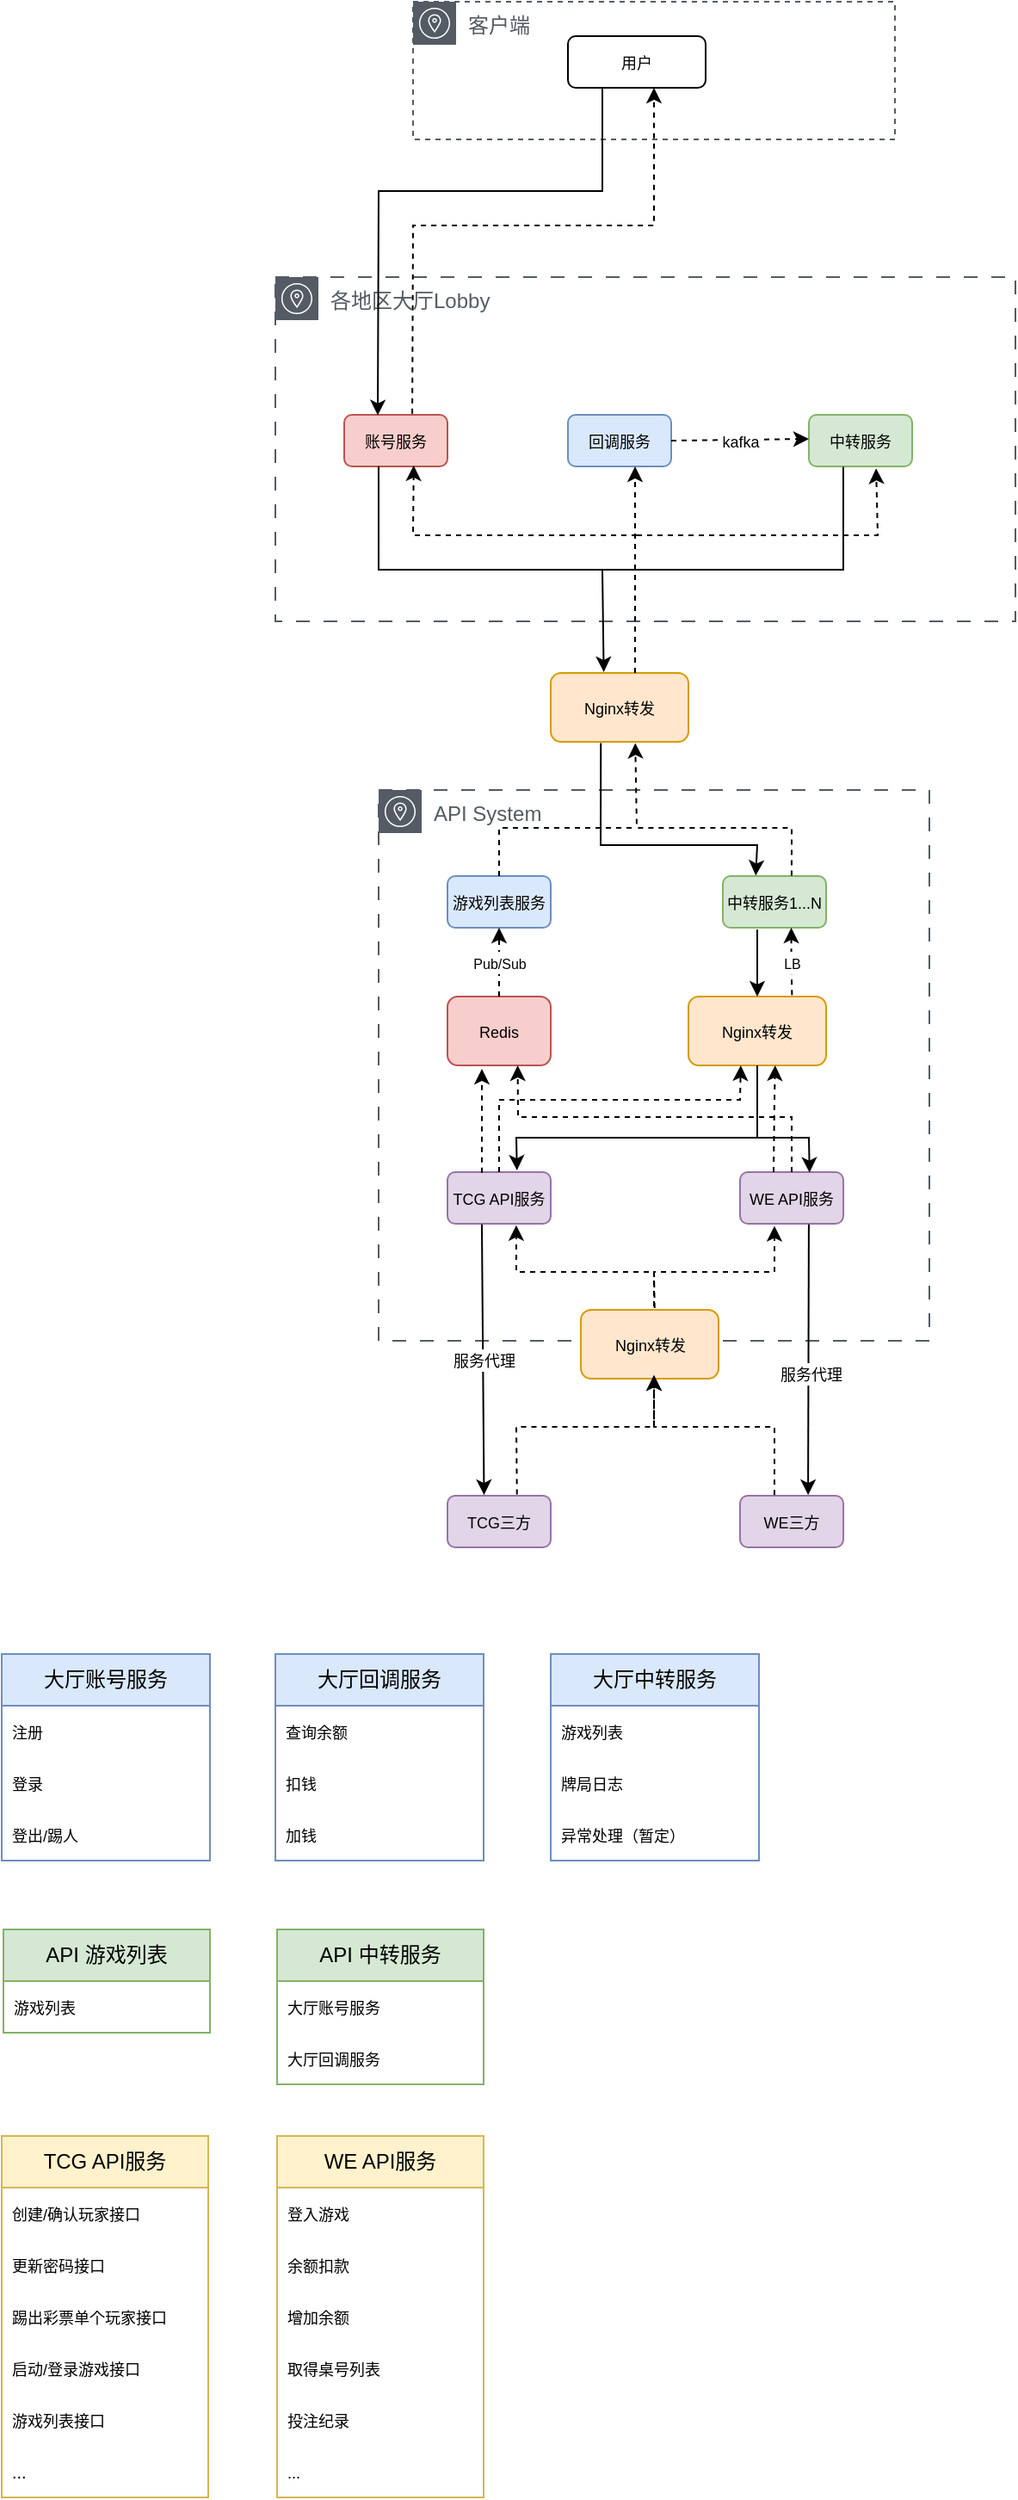 <mxfile version="26.2.14">
  <diagram name="第 1 页" id="ZMwy50mZ1iB9Qospq7xE">
    <mxGraphModel dx="907" dy="-646" grid="1" gridSize="10" guides="1" tooltips="1" connect="1" arrows="1" fold="1" page="1" pageScale="1" pageWidth="827" pageHeight="1169" math="0" shadow="0">
      <root>
        <mxCell id="0" />
        <mxCell id="1" parent="0" />
        <mxCell id="oZGS_SfJE_ZFE-Jzg_C2-56" value="各地区大厅Lobby" style="sketch=0;outlineConnect=0;gradientColor=none;html=1;whiteSpace=wrap;fontSize=12;fontStyle=0;shape=mxgraph.aws4.group;grIcon=mxgraph.aws4.group_availability_zone;strokeColor=#545B64;fillColor=none;verticalAlign=top;align=left;spacingLeft=30;fontColor=#545B64;dashed=1;dashPattern=8 8;" vertex="1" parent="1">
          <mxGeometry x="199" y="1400" width="430" height="200" as="geometry" />
        </mxCell>
        <mxCell id="oZGS_SfJE_ZFE-Jzg_C2-11" value="API System" style="sketch=0;outlineConnect=0;gradientColor=none;html=1;whiteSpace=wrap;fontSize=12;fontStyle=0;shape=mxgraph.aws4.group;grIcon=mxgraph.aws4.group_availability_zone;strokeColor=#545B64;fillColor=none;verticalAlign=top;align=left;spacingLeft=30;fontColor=#545B64;dashed=1;dashPattern=8 8;" vertex="1" parent="1">
          <mxGeometry x="259" y="1698" width="320" height="320" as="geometry" />
        </mxCell>
        <mxCell id="oZGS_SfJE_ZFE-Jzg_C2-13" value="&lt;font style=&quot;font-size: 9px;&quot;&gt;游戏列表服务&lt;/font&gt;" style="rounded=1;whiteSpace=wrap;html=1;fillColor=#dae8fc;strokeColor=#6c8ebf;" vertex="1" parent="1">
          <mxGeometry x="299" y="1748" width="60" height="30" as="geometry" />
        </mxCell>
        <mxCell id="oZGS_SfJE_ZFE-Jzg_C2-14" value="&lt;font style=&quot;font-size: 9px;&quot;&gt;中转服务1...N&lt;/font&gt;" style="rounded=1;whiteSpace=wrap;html=1;fillColor=#d5e8d4;strokeColor=#82b366;" vertex="1" parent="1">
          <mxGeometry x="459" y="1748" width="60" height="30" as="geometry" />
        </mxCell>
        <mxCell id="oZGS_SfJE_ZFE-Jzg_C2-15" value="&lt;font style=&quot;font-size: 9px;&quot;&gt;Nginx转发&lt;/font&gt;" style="rounded=1;whiteSpace=wrap;html=1;fillColor=#ffe6cc;strokeColor=#d79b00;" vertex="1" parent="1">
          <mxGeometry x="439" y="1818" width="80" height="40" as="geometry" />
        </mxCell>
        <mxCell id="oZGS_SfJE_ZFE-Jzg_C2-16" value="&lt;font style=&quot;font-size: 9px;&quot;&gt;TCG API服务&lt;/font&gt;" style="rounded=1;whiteSpace=wrap;html=1;fillColor=#e1d5e7;strokeColor=#9673a6;" vertex="1" parent="1">
          <mxGeometry x="299" y="1920" width="60" height="30" as="geometry" />
        </mxCell>
        <mxCell id="oZGS_SfJE_ZFE-Jzg_C2-17" value="&lt;font style=&quot;font-size: 9px;&quot;&gt;WE API服务&lt;/font&gt;" style="rounded=1;whiteSpace=wrap;html=1;fillColor=#e1d5e7;strokeColor=#9673a6;" vertex="1" parent="1">
          <mxGeometry x="469" y="1920" width="60" height="30" as="geometry" />
        </mxCell>
        <mxCell id="oZGS_SfJE_ZFE-Jzg_C2-18" value="&lt;font style=&quot;font-size: 9px;&quot;&gt;Nginx转发&lt;/font&gt;" style="rounded=1;whiteSpace=wrap;html=1;fillColor=#ffe6cc;strokeColor=#d79b00;" vertex="1" parent="1">
          <mxGeometry x="376.5" y="2000" width="80" height="40" as="geometry" />
        </mxCell>
        <mxCell id="oZGS_SfJE_ZFE-Jzg_C2-19" value="&lt;font style=&quot;font-size: 9px;&quot;&gt;TCG三方&lt;/font&gt;" style="rounded=1;whiteSpace=wrap;html=1;fillColor=#e1d5e7;strokeColor=#9673a6;" vertex="1" parent="1">
          <mxGeometry x="299" y="2108" width="60" height="30" as="geometry" />
        </mxCell>
        <mxCell id="oZGS_SfJE_ZFE-Jzg_C2-20" value="&lt;font style=&quot;font-size: 9px;&quot;&gt;WE三方&lt;/font&gt;" style="rounded=1;whiteSpace=wrap;html=1;fillColor=#e1d5e7;strokeColor=#9673a6;" vertex="1" parent="1">
          <mxGeometry x="469" y="2108" width="60" height="30" as="geometry" />
        </mxCell>
        <mxCell id="oZGS_SfJE_ZFE-Jzg_C2-31" value="" style="endArrow=classic;html=1;rounded=0;entryX=0.333;entryY=1.043;entryDx=0;entryDy=0;entryPerimeter=0;dashed=1;" edge="1" parent="1" target="oZGS_SfJE_ZFE-Jzg_C2-17">
          <mxGeometry width="50" height="50" relative="1" as="geometry">
            <mxPoint x="419" y="1998" as="sourcePoint" />
            <mxPoint x="499" y="1918" as="targetPoint" />
            <Array as="points">
              <mxPoint x="419" y="1978" />
              <mxPoint x="489" y="1978" />
            </Array>
          </mxGeometry>
        </mxCell>
        <mxCell id="oZGS_SfJE_ZFE-Jzg_C2-32" value="" style="endArrow=classic;html=1;rounded=0;exitX=0.536;exitY=-0.025;exitDx=0;exitDy=0;entryX=0.666;entryY=1.029;entryDx=0;entryDy=0;entryPerimeter=0;dashed=1;exitPerimeter=0;" edge="1" parent="1" source="oZGS_SfJE_ZFE-Jzg_C2-18" target="oZGS_SfJE_ZFE-Jzg_C2-16">
          <mxGeometry width="50" height="50" relative="1" as="geometry">
            <mxPoint x="459" y="1948" as="sourcePoint" />
            <mxPoint x="329" y="1918" as="targetPoint" />
            <Array as="points">
              <mxPoint x="419" y="1978" />
              <mxPoint x="339" y="1978" />
            </Array>
          </mxGeometry>
        </mxCell>
        <mxCell id="oZGS_SfJE_ZFE-Jzg_C2-33" value="" style="endArrow=classic;html=1;rounded=0;exitX=0.333;exitY=1.014;exitDx=0;exitDy=0;exitPerimeter=0;entryX=0.354;entryY=-0.014;entryDx=0;entryDy=0;entryPerimeter=0;" edge="1" parent="1" source="oZGS_SfJE_ZFE-Jzg_C2-16" target="oZGS_SfJE_ZFE-Jzg_C2-19">
          <mxGeometry width="50" height="50" relative="1" as="geometry">
            <mxPoint x="459" y="1908" as="sourcePoint" />
            <mxPoint x="329" y="2108" as="targetPoint" />
          </mxGeometry>
        </mxCell>
        <mxCell id="oZGS_SfJE_ZFE-Jzg_C2-70" value="&lt;font style=&quot;font-size: 9px;&quot;&gt;服务代理&lt;/font&gt;" style="edgeLabel;html=1;align=center;verticalAlign=middle;resizable=0;points=[];" vertex="1" connectable="0" parent="oZGS_SfJE_ZFE-Jzg_C2-33">
          <mxGeometry x="-0.006" relative="1" as="geometry">
            <mxPoint as="offset" />
          </mxGeometry>
        </mxCell>
        <mxCell id="oZGS_SfJE_ZFE-Jzg_C2-34" value="" style="endArrow=classic;html=1;rounded=0;exitX=0.666;exitY=1.014;exitDx=0;exitDy=0;exitPerimeter=0;entryX=0.659;entryY=-0.014;entryDx=0;entryDy=0;entryPerimeter=0;" edge="1" parent="1" source="oZGS_SfJE_ZFE-Jzg_C2-17" target="oZGS_SfJE_ZFE-Jzg_C2-20">
          <mxGeometry width="50" height="50" relative="1" as="geometry">
            <mxPoint x="459" y="1908" as="sourcePoint" />
            <mxPoint x="499" y="2108" as="targetPoint" />
          </mxGeometry>
        </mxCell>
        <mxCell id="oZGS_SfJE_ZFE-Jzg_C2-71" value="&lt;font style=&quot;font-size: 9px;&quot;&gt;服务代理&lt;/font&gt;" style="edgeLabel;html=1;align=center;verticalAlign=middle;resizable=0;points=[];" vertex="1" connectable="0" parent="oZGS_SfJE_ZFE-Jzg_C2-34">
          <mxGeometry x="0.1" y="1" relative="1" as="geometry">
            <mxPoint as="offset" />
          </mxGeometry>
        </mxCell>
        <mxCell id="oZGS_SfJE_ZFE-Jzg_C2-35" value="" style="endArrow=classic;html=1;rounded=0;dashed=1;exitX=0.333;exitY=0.014;exitDx=0;exitDy=0;exitPerimeter=0;" edge="1" parent="1" source="oZGS_SfJE_ZFE-Jzg_C2-16">
          <mxGeometry width="50" height="50" relative="1" as="geometry">
            <mxPoint x="339" y="1898" as="sourcePoint" />
            <mxPoint x="319" y="1860" as="targetPoint" />
            <Array as="points" />
          </mxGeometry>
        </mxCell>
        <mxCell id="oZGS_SfJE_ZFE-Jzg_C2-36" value="" style="endArrow=classic;html=1;rounded=0;exitX=0.325;exitY=0;exitDx=0;exitDy=0;exitPerimeter=0;dashed=1;entryX=0.63;entryY=1;entryDx=0;entryDy=0;entryPerimeter=0;" edge="1" parent="1" source="oZGS_SfJE_ZFE-Jzg_C2-17" target="oZGS_SfJE_ZFE-Jzg_C2-15">
          <mxGeometry width="50" height="50" relative="1" as="geometry">
            <mxPoint x="459" y="1878" as="sourcePoint" />
            <mxPoint x="429" y="1858" as="targetPoint" />
            <Array as="points">
              <mxPoint x="489" y="1878" />
            </Array>
          </mxGeometry>
        </mxCell>
        <mxCell id="oZGS_SfJE_ZFE-Jzg_C2-39" value="" style="endArrow=classic;html=1;rounded=0;entryX=0.5;entryY=1;entryDx=0;entryDy=0;exitX=0.63;exitY=-0.022;exitDx=0;exitDy=0;exitPerimeter=0;dashed=1;" edge="1" parent="1">
          <mxGeometry relative="1" as="geometry">
            <mxPoint x="499.18" y="1817.12" as="sourcePoint" />
            <mxPoint x="498.78" y="1778" as="targetPoint" />
            <Array as="points">
              <mxPoint x="498.78" y="1798" />
              <mxPoint x="498.78" y="1788" />
            </Array>
          </mxGeometry>
        </mxCell>
        <mxCell id="oZGS_SfJE_ZFE-Jzg_C2-40" value="&lt;font style=&quot;font-size: 8px;&quot;&gt;LB&lt;/font&gt;" style="edgeLabel;resizable=0;html=1;;align=center;verticalAlign=middle;" connectable="0" vertex="1" parent="oZGS_SfJE_ZFE-Jzg_C2-39">
          <mxGeometry relative="1" as="geometry" />
        </mxCell>
        <mxCell id="oZGS_SfJE_ZFE-Jzg_C2-41" value="" style="endArrow=classic;html=1;rounded=0;dashed=1;exitX=0.673;exitY=-0.025;exitDx=0;exitDy=0;exitPerimeter=0;" edge="1" parent="1" source="oZGS_SfJE_ZFE-Jzg_C2-19">
          <mxGeometry relative="1" as="geometry">
            <mxPoint x="339" y="2105" as="sourcePoint" />
            <mxPoint x="419" y="2038" as="targetPoint" />
            <Array as="points">
              <mxPoint x="339" y="2068" />
              <mxPoint x="419" y="2068" />
            </Array>
          </mxGeometry>
        </mxCell>
        <mxCell id="oZGS_SfJE_ZFE-Jzg_C2-43" value="" style="endArrow=classic;html=1;rounded=0;exitX=0.333;exitY=-0.014;exitDx=0;exitDy=0;exitPerimeter=0;dashed=1;" edge="1" parent="1" source="oZGS_SfJE_ZFE-Jzg_C2-20">
          <mxGeometry relative="1" as="geometry">
            <mxPoint x="429" y="1918" as="sourcePoint" />
            <mxPoint x="419" y="2038" as="targetPoint" />
            <Array as="points">
              <mxPoint x="489" y="2068" />
              <mxPoint x="419" y="2068" />
            </Array>
          </mxGeometry>
        </mxCell>
        <mxCell id="oZGS_SfJE_ZFE-Jzg_C2-45" value="" style="endArrow=classic;html=1;rounded=0;entryX=0.5;entryY=0;entryDx=0;entryDy=0;" edge="1" parent="1" target="oZGS_SfJE_ZFE-Jzg_C2-15">
          <mxGeometry width="50" height="50" relative="1" as="geometry">
            <mxPoint x="479" y="1779" as="sourcePoint" />
            <mxPoint x="499" y="1798" as="targetPoint" />
            <Array as="points">
              <mxPoint x="479" y="1788" />
              <mxPoint x="479" y="1798" />
            </Array>
          </mxGeometry>
        </mxCell>
        <mxCell id="oZGS_SfJE_ZFE-Jzg_C2-46" value="&lt;font style=&quot;font-size: 9px;&quot;&gt;Redis&lt;/font&gt;" style="rounded=1;whiteSpace=wrap;html=1;fillColor=#f8cecc;strokeColor=#b85450;" vertex="1" parent="1">
          <mxGeometry x="299" y="1818" width="60" height="40" as="geometry" />
        </mxCell>
        <mxCell id="oZGS_SfJE_ZFE-Jzg_C2-47" value="" style="endArrow=classic;html=1;rounded=0;entryX=0.38;entryY=1;entryDx=0;entryDy=0;dashed=1;exitX=0.5;exitY=0;exitDx=0;exitDy=0;entryPerimeter=0;" edge="1" parent="1" source="oZGS_SfJE_ZFE-Jzg_C2-16" target="oZGS_SfJE_ZFE-Jzg_C2-15">
          <mxGeometry width="50" height="50" relative="1" as="geometry">
            <mxPoint x="339" y="1908" as="sourcePoint" />
            <mxPoint x="339" y="1868" as="targetPoint" />
            <Array as="points">
              <mxPoint x="329" y="1878" />
              <mxPoint x="409" y="1878" />
              <mxPoint x="469" y="1878" />
            </Array>
          </mxGeometry>
        </mxCell>
        <mxCell id="oZGS_SfJE_ZFE-Jzg_C2-48" value="" style="endArrow=classic;html=1;rounded=0;exitX=0.5;exitY=0;exitDx=0;exitDy=0;dashed=1;entryX=0.68;entryY=1;entryDx=0;entryDy=0;entryPerimeter=0;" edge="1" parent="1" source="oZGS_SfJE_ZFE-Jzg_C2-17" target="oZGS_SfJE_ZFE-Jzg_C2-46">
          <mxGeometry width="50" height="50" relative="1" as="geometry">
            <mxPoint x="396.5" y="1898" as="sourcePoint" />
            <mxPoint x="336.5" y="1858" as="targetPoint" />
            <Array as="points">
              <mxPoint x="499" y="1888" />
              <mxPoint x="340" y="1888" />
            </Array>
          </mxGeometry>
        </mxCell>
        <mxCell id="oZGS_SfJE_ZFE-Jzg_C2-49" value="" style="endArrow=classic;html=1;rounded=0;exitX=0.5;exitY=0;exitDx=0;exitDy=0;entryX=0.5;entryY=1;entryDx=0;entryDy=0;dashed=1;" edge="1" parent="1" source="oZGS_SfJE_ZFE-Jzg_C2-46" target="oZGS_SfJE_ZFE-Jzg_C2-13">
          <mxGeometry relative="1" as="geometry">
            <mxPoint x="429" y="1918" as="sourcePoint" />
            <mxPoint x="529" y="1918" as="targetPoint" />
          </mxGeometry>
        </mxCell>
        <mxCell id="oZGS_SfJE_ZFE-Jzg_C2-50" value="&lt;font style=&quot;font-size: 8px;&quot;&gt;Pub/Sub&lt;/font&gt;" style="edgeLabel;resizable=0;html=1;;align=center;verticalAlign=middle;" connectable="0" vertex="1" parent="oZGS_SfJE_ZFE-Jzg_C2-49">
          <mxGeometry relative="1" as="geometry" />
        </mxCell>
        <mxCell id="oZGS_SfJE_ZFE-Jzg_C2-53" value="&lt;font style=&quot;font-size: 9px;&quot;&gt;账号服务&lt;/font&gt;" style="rounded=1;whiteSpace=wrap;html=1;fillColor=#f8cecc;strokeColor=#b85450;" vertex="1" parent="1">
          <mxGeometry x="239" y="1480" width="60" height="30" as="geometry" />
        </mxCell>
        <mxCell id="oZGS_SfJE_ZFE-Jzg_C2-54" value="&lt;font style=&quot;font-size: 9px;&quot;&gt;回调服务&lt;/font&gt;" style="rounded=1;whiteSpace=wrap;html=1;fillColor=#dae8fc;strokeColor=#6c8ebf;" vertex="1" parent="1">
          <mxGeometry x="369" y="1480" width="60" height="30" as="geometry" />
        </mxCell>
        <mxCell id="oZGS_SfJE_ZFE-Jzg_C2-55" value="&lt;font style=&quot;font-size: 9px;&quot;&gt;中转服务&lt;/font&gt;" style="rounded=1;whiteSpace=wrap;html=1;fillColor=#d5e8d4;strokeColor=#82b366;" vertex="1" parent="1">
          <mxGeometry x="509" y="1480" width="60" height="30" as="geometry" />
        </mxCell>
        <mxCell id="oZGS_SfJE_ZFE-Jzg_C2-57" value="&lt;font style=&quot;font-size: 9px;&quot;&gt;Nginx转发&lt;/font&gt;" style="rounded=1;whiteSpace=wrap;html=1;fillColor=#ffe6cc;strokeColor=#d79b00;" vertex="1" parent="1">
          <mxGeometry x="359" y="1630" width="80" height="40" as="geometry" />
        </mxCell>
        <mxCell id="oZGS_SfJE_ZFE-Jzg_C2-60" value="" style="endArrow=classic;html=1;rounded=0;exitX=0.333;exitY=0.996;exitDx=0;exitDy=0;exitPerimeter=0;entryX=0.385;entryY=-0.014;entryDx=0;entryDy=0;entryPerimeter=0;" edge="1" parent="1" source="oZGS_SfJE_ZFE-Jzg_C2-53" target="oZGS_SfJE_ZFE-Jzg_C2-57">
          <mxGeometry width="50" height="50" relative="1" as="geometry">
            <mxPoint x="489" y="1660" as="sourcePoint" />
            <mxPoint x="387" y="1630" as="targetPoint" />
            <Array as="points">
              <mxPoint x="259" y="1570" />
              <mxPoint x="389" y="1570" />
            </Array>
          </mxGeometry>
        </mxCell>
        <mxCell id="oZGS_SfJE_ZFE-Jzg_C2-61" value="" style="endArrow=classic;html=1;rounded=0;dashed=1;" edge="1" parent="1">
          <mxGeometry width="50" height="50" relative="1" as="geometry">
            <mxPoint x="408" y="1630" as="sourcePoint" />
            <mxPoint x="408" y="1510" as="targetPoint" />
          </mxGeometry>
        </mxCell>
        <mxCell id="oZGS_SfJE_ZFE-Jzg_C2-62" value="" style="endArrow=classic;html=1;rounded=0;entryX=0.673;entryY=-0.033;entryDx=0;entryDy=0;entryPerimeter=0;exitX=0.5;exitY=1;exitDx=0;exitDy=0;" edge="1" parent="1" source="oZGS_SfJE_ZFE-Jzg_C2-15" target="oZGS_SfJE_ZFE-Jzg_C2-16">
          <mxGeometry width="50" height="50" relative="1" as="geometry">
            <mxPoint x="519" y="1890" as="sourcePoint" />
            <mxPoint x="569" y="1840" as="targetPoint" />
            <Array as="points">
              <mxPoint x="479" y="1900" />
              <mxPoint x="339" y="1900" />
            </Array>
          </mxGeometry>
        </mxCell>
        <mxCell id="oZGS_SfJE_ZFE-Jzg_C2-63" value="" style="endArrow=classic;html=1;rounded=0;entryX=0.673;entryY=0.01;entryDx=0;entryDy=0;entryPerimeter=0;" edge="1" parent="1" target="oZGS_SfJE_ZFE-Jzg_C2-17">
          <mxGeometry width="50" height="50" relative="1" as="geometry">
            <mxPoint x="479" y="1860" as="sourcePoint" />
            <mxPoint x="549" y="1900" as="targetPoint" />
            <Array as="points">
              <mxPoint x="479" y="1900" />
              <mxPoint x="509" y="1900" />
            </Array>
          </mxGeometry>
        </mxCell>
        <mxCell id="oZGS_SfJE_ZFE-Jzg_C2-64" value="" style="endArrow=classic;html=1;rounded=0;exitX=0.364;exitY=1.018;exitDx=0;exitDy=0;exitPerimeter=0;entryX=0.318;entryY=-0.01;entryDx=0;entryDy=0;entryPerimeter=0;" edge="1" parent="1" source="oZGS_SfJE_ZFE-Jzg_C2-57" target="oZGS_SfJE_ZFE-Jzg_C2-14">
          <mxGeometry width="50" height="50" relative="1" as="geometry">
            <mxPoint x="509" y="1720" as="sourcePoint" />
            <mxPoint x="559" y="1670" as="targetPoint" />
            <Array as="points">
              <mxPoint x="388" y="1730" />
              <mxPoint x="479" y="1730" />
            </Array>
          </mxGeometry>
        </mxCell>
        <mxCell id="oZGS_SfJE_ZFE-Jzg_C2-65" value="" style="endArrow=classic;html=1;rounded=0;entryX=0.614;entryY=1.018;entryDx=0;entryDy=0;entryPerimeter=0;exitX=0.666;exitY=-0.01;exitDx=0;exitDy=0;exitPerimeter=0;dashed=1;" edge="1" parent="1" source="oZGS_SfJE_ZFE-Jzg_C2-14" target="oZGS_SfJE_ZFE-Jzg_C2-57">
          <mxGeometry width="50" height="50" relative="1" as="geometry">
            <mxPoint x="509" y="1720" as="sourcePoint" />
            <mxPoint x="559" y="1670" as="targetPoint" />
            <Array as="points">
              <mxPoint x="499" y="1720" />
              <mxPoint x="409" y="1720" />
            </Array>
          </mxGeometry>
        </mxCell>
        <mxCell id="oZGS_SfJE_ZFE-Jzg_C2-66" value="" style="endArrow=none;html=1;rounded=0;exitX=0.5;exitY=0;exitDx=0;exitDy=0;dashed=1;" edge="1" parent="1" source="oZGS_SfJE_ZFE-Jzg_C2-13">
          <mxGeometry width="50" height="50" relative="1" as="geometry">
            <mxPoint x="499" y="1680" as="sourcePoint" />
            <mxPoint x="409" y="1720" as="targetPoint" />
            <Array as="points">
              <mxPoint x="329" y="1720" />
            </Array>
          </mxGeometry>
        </mxCell>
        <mxCell id="oZGS_SfJE_ZFE-Jzg_C2-68" value="" style="endArrow=classic;html=1;rounded=0;entryX=0.673;entryY=0.981;entryDx=0;entryDy=0;dashed=1;entryPerimeter=0;" edge="1" parent="1" target="oZGS_SfJE_ZFE-Jzg_C2-53">
          <mxGeometry width="50" height="50" relative="1" as="geometry">
            <mxPoint x="409" y="1550" as="sourcePoint" />
            <mxPoint x="329" y="1520" as="targetPoint" />
            <Array as="points">
              <mxPoint x="279" y="1550" />
            </Array>
          </mxGeometry>
        </mxCell>
        <mxCell id="oZGS_SfJE_ZFE-Jzg_C2-69" value="" style="endArrow=classic;html=1;rounded=0;entryX=0.651;entryY=1.039;entryDx=0;entryDy=0;entryPerimeter=0;dashed=1;" edge="1" parent="1" target="oZGS_SfJE_ZFE-Jzg_C2-55">
          <mxGeometry width="50" height="50" relative="1" as="geometry">
            <mxPoint x="409" y="1550" as="sourcePoint" />
            <mxPoint x="549" y="1630" as="targetPoint" />
            <Array as="points">
              <mxPoint x="549" y="1550" />
            </Array>
          </mxGeometry>
        </mxCell>
        <mxCell id="oZGS_SfJE_ZFE-Jzg_C2-72" value="" style="endArrow=classic;html=1;rounded=0;exitX=1;exitY=0.5;exitDx=0;exitDy=0;dashed=1;" edge="1" parent="1" source="oZGS_SfJE_ZFE-Jzg_C2-54">
          <mxGeometry relative="1" as="geometry">
            <mxPoint x="509" y="1610" as="sourcePoint" />
            <mxPoint x="509" y="1494" as="targetPoint" />
          </mxGeometry>
        </mxCell>
        <mxCell id="oZGS_SfJE_ZFE-Jzg_C2-73" value="&lt;font style=&quot;font-size: 9px;&quot;&gt;kafka&lt;/font&gt;" style="edgeLabel;resizable=0;html=1;;align=center;verticalAlign=middle;" connectable="0" vertex="1" parent="oZGS_SfJE_ZFE-Jzg_C2-72">
          <mxGeometry relative="1" as="geometry" />
        </mxCell>
        <mxCell id="oZGS_SfJE_ZFE-Jzg_C2-74" value="" style="endArrow=none;html=1;rounded=0;entryX=0.333;entryY=1.01;entryDx=0;entryDy=0;entryPerimeter=0;" edge="1" parent="1" target="oZGS_SfJE_ZFE-Jzg_C2-55">
          <mxGeometry width="50" height="50" relative="1" as="geometry">
            <mxPoint x="389" y="1570" as="sourcePoint" />
            <mxPoint x="589" y="1590" as="targetPoint" />
            <Array as="points">
              <mxPoint x="529" y="1570" />
            </Array>
          </mxGeometry>
        </mxCell>
        <mxCell id="oZGS_SfJE_ZFE-Jzg_C2-75" value="客户端" style="sketch=0;outlineConnect=0;gradientColor=none;html=1;whiteSpace=wrap;fontSize=12;fontStyle=0;shape=mxgraph.aws4.group;grIcon=mxgraph.aws4.group_availability_zone;strokeColor=#545B64;fillColor=none;verticalAlign=top;align=left;spacingLeft=30;fontColor=#545B64;dashed=1;" vertex="1" parent="1">
          <mxGeometry x="279" y="1240" width="280" height="80" as="geometry" />
        </mxCell>
        <mxCell id="oZGS_SfJE_ZFE-Jzg_C2-76" value="&lt;font style=&quot;font-size: 9px;&quot;&gt;用户&lt;/font&gt;" style="rounded=1;whiteSpace=wrap;html=1;" vertex="1" parent="1">
          <mxGeometry x="369" y="1260" width="80" height="30" as="geometry" />
        </mxCell>
        <mxCell id="oZGS_SfJE_ZFE-Jzg_C2-77" value="" style="endArrow=classic;html=1;rounded=0;exitX=0.25;exitY=1;exitDx=0;exitDy=0;entryX=0.325;entryY=0.01;entryDx=0;entryDy=0;entryPerimeter=0;" edge="1" parent="1" source="oZGS_SfJE_ZFE-Jzg_C2-76" target="oZGS_SfJE_ZFE-Jzg_C2-53">
          <mxGeometry width="50" height="50" relative="1" as="geometry">
            <mxPoint x="413" y="1370" as="sourcePoint" />
            <mxPoint x="463" y="1320" as="targetPoint" />
            <Array as="points">
              <mxPoint x="389" y="1350" />
              <mxPoint x="259" y="1350" />
            </Array>
          </mxGeometry>
        </mxCell>
        <mxCell id="oZGS_SfJE_ZFE-Jzg_C2-78" value="" style="endArrow=classic;html=1;rounded=0;exitX=0.659;exitY=-0.019;exitDx=0;exitDy=0;exitPerimeter=0;entryX=0.5;entryY=0.625;entryDx=0;entryDy=0;entryPerimeter=0;dashed=1;" edge="1" parent="1" source="oZGS_SfJE_ZFE-Jzg_C2-53" target="oZGS_SfJE_ZFE-Jzg_C2-75">
          <mxGeometry width="50" height="50" relative="1" as="geometry">
            <mxPoint x="469" y="1440" as="sourcePoint" />
            <mxPoint x="519" y="1390" as="targetPoint" />
            <Array as="points">
              <mxPoint x="279" y="1370" />
              <mxPoint x="419" y="1370" />
            </Array>
          </mxGeometry>
        </mxCell>
        <mxCell id="oZGS_SfJE_ZFE-Jzg_C2-81" value="&lt;font style=&quot;font-size: 12px;&quot;&gt;大厅账号服务&lt;/font&gt;" style="swimlane;fontStyle=0;childLayout=stackLayout;horizontal=1;startSize=30;horizontalStack=0;resizeParent=1;resizeParentMax=0;resizeLast=0;collapsible=1;marginBottom=0;whiteSpace=wrap;html=1;fillColor=#dae8fc;strokeColor=#6c8ebf;" vertex="1" parent="1">
          <mxGeometry x="40" y="2200" width="121" height="120" as="geometry">
            <mxRectangle x="140" y="2170" width="80" height="30" as="alternateBounds" />
          </mxGeometry>
        </mxCell>
        <mxCell id="oZGS_SfJE_ZFE-Jzg_C2-82" value="&lt;font style=&quot;font-size: 9px;&quot;&gt;注册&lt;/font&gt;" style="text;strokeColor=none;fillColor=none;align=left;verticalAlign=middle;spacingLeft=4;spacingRight=4;overflow=hidden;points=[[0,0.5],[1,0.5]];portConstraint=eastwest;rotatable=0;whiteSpace=wrap;html=1;" vertex="1" parent="oZGS_SfJE_ZFE-Jzg_C2-81">
          <mxGeometry y="30" width="121" height="30" as="geometry" />
        </mxCell>
        <mxCell id="oZGS_SfJE_ZFE-Jzg_C2-83" value="&lt;font style=&quot;font-size: 9px;&quot;&gt;登录&lt;/font&gt;" style="text;strokeColor=none;fillColor=none;align=left;verticalAlign=middle;spacingLeft=4;spacingRight=4;overflow=hidden;points=[[0,0.5],[1,0.5]];portConstraint=eastwest;rotatable=0;whiteSpace=wrap;html=1;" vertex="1" parent="oZGS_SfJE_ZFE-Jzg_C2-81">
          <mxGeometry y="60" width="121" height="30" as="geometry" />
        </mxCell>
        <mxCell id="oZGS_SfJE_ZFE-Jzg_C2-84" value="&lt;font style=&quot;font-size: 9px;&quot;&gt;登出/踢人&lt;/font&gt;" style="text;strokeColor=none;fillColor=none;align=left;verticalAlign=middle;spacingLeft=4;spacingRight=4;overflow=hidden;points=[[0,0.5],[1,0.5]];portConstraint=eastwest;rotatable=0;whiteSpace=wrap;html=1;" vertex="1" parent="oZGS_SfJE_ZFE-Jzg_C2-81">
          <mxGeometry y="90" width="121" height="30" as="geometry" />
        </mxCell>
        <mxCell id="oZGS_SfJE_ZFE-Jzg_C2-85" value="大厅回调服务" style="swimlane;fontStyle=0;childLayout=stackLayout;horizontal=1;startSize=30;horizontalStack=0;resizeParent=1;resizeParentMax=0;resizeLast=0;collapsible=1;marginBottom=0;whiteSpace=wrap;html=1;fillColor=#dae8fc;strokeColor=#6c8ebf;" vertex="1" parent="1">
          <mxGeometry x="199" y="2200" width="121" height="120" as="geometry" />
        </mxCell>
        <mxCell id="oZGS_SfJE_ZFE-Jzg_C2-86" value="&lt;font style=&quot;font-size: 9px;&quot;&gt;查询余额&lt;/font&gt;" style="text;strokeColor=none;fillColor=none;align=left;verticalAlign=middle;spacingLeft=4;spacingRight=4;overflow=hidden;points=[[0,0.5],[1,0.5]];portConstraint=eastwest;rotatable=0;whiteSpace=wrap;html=1;" vertex="1" parent="oZGS_SfJE_ZFE-Jzg_C2-85">
          <mxGeometry y="30" width="121" height="30" as="geometry" />
        </mxCell>
        <mxCell id="oZGS_SfJE_ZFE-Jzg_C2-87" value="&lt;font style=&quot;font-size: 9px;&quot;&gt;扣钱&lt;/font&gt;" style="text;strokeColor=none;fillColor=none;align=left;verticalAlign=middle;spacingLeft=4;spacingRight=4;overflow=hidden;points=[[0,0.5],[1,0.5]];portConstraint=eastwest;rotatable=0;whiteSpace=wrap;html=1;" vertex="1" parent="oZGS_SfJE_ZFE-Jzg_C2-85">
          <mxGeometry y="60" width="121" height="30" as="geometry" />
        </mxCell>
        <mxCell id="oZGS_SfJE_ZFE-Jzg_C2-88" value="&lt;font style=&quot;font-size: 9px;&quot;&gt;加钱&lt;/font&gt;" style="text;strokeColor=none;fillColor=none;align=left;verticalAlign=middle;spacingLeft=4;spacingRight=4;overflow=hidden;points=[[0,0.5],[1,0.5]];portConstraint=eastwest;rotatable=0;whiteSpace=wrap;html=1;" vertex="1" parent="oZGS_SfJE_ZFE-Jzg_C2-85">
          <mxGeometry y="90" width="121" height="30" as="geometry" />
        </mxCell>
        <mxCell id="oZGS_SfJE_ZFE-Jzg_C2-89" value="大厅中转服务" style="swimlane;fontStyle=0;childLayout=stackLayout;horizontal=1;startSize=30;horizontalStack=0;resizeParent=1;resizeParentMax=0;resizeLast=0;collapsible=1;marginBottom=0;whiteSpace=wrap;html=1;fillColor=#dae8fc;strokeColor=#6c8ebf;" vertex="1" parent="1">
          <mxGeometry x="359" y="2200" width="121" height="120" as="geometry" />
        </mxCell>
        <mxCell id="oZGS_SfJE_ZFE-Jzg_C2-90" value="&lt;font style=&quot;font-size: 9px;&quot;&gt;游戏列表&lt;/font&gt;" style="text;strokeColor=none;fillColor=none;align=left;verticalAlign=middle;spacingLeft=4;spacingRight=4;overflow=hidden;points=[[0,0.5],[1,0.5]];portConstraint=eastwest;rotatable=0;whiteSpace=wrap;html=1;" vertex="1" parent="oZGS_SfJE_ZFE-Jzg_C2-89">
          <mxGeometry y="30" width="121" height="30" as="geometry" />
        </mxCell>
        <mxCell id="oZGS_SfJE_ZFE-Jzg_C2-91" value="&lt;font style=&quot;font-size: 9px;&quot;&gt;牌局日志&lt;/font&gt;" style="text;strokeColor=none;fillColor=none;align=left;verticalAlign=middle;spacingLeft=4;spacingRight=4;overflow=hidden;points=[[0,0.5],[1,0.5]];portConstraint=eastwest;rotatable=0;whiteSpace=wrap;html=1;" vertex="1" parent="oZGS_SfJE_ZFE-Jzg_C2-89">
          <mxGeometry y="60" width="121" height="30" as="geometry" />
        </mxCell>
        <mxCell id="oZGS_SfJE_ZFE-Jzg_C2-104" value="&lt;font style=&quot;font-size: 9px;&quot;&gt;异常处理（暂定）&lt;/font&gt;" style="text;strokeColor=none;fillColor=none;align=left;verticalAlign=middle;spacingLeft=4;spacingRight=4;overflow=hidden;points=[[0,0.5],[1,0.5]];portConstraint=eastwest;rotatable=0;whiteSpace=wrap;html=1;" vertex="1" parent="oZGS_SfJE_ZFE-Jzg_C2-89">
          <mxGeometry y="90" width="121" height="30" as="geometry" />
        </mxCell>
        <mxCell id="oZGS_SfJE_ZFE-Jzg_C2-93" value="API 游戏列表" style="swimlane;fontStyle=0;childLayout=stackLayout;horizontal=1;startSize=30;horizontalStack=0;resizeParent=1;resizeParentMax=0;resizeLast=0;collapsible=1;marginBottom=0;whiteSpace=wrap;html=1;fillColor=#d5e8d4;strokeColor=#82b366;" vertex="1" parent="1">
          <mxGeometry x="41" y="2360" width="120" height="60" as="geometry" />
        </mxCell>
        <mxCell id="oZGS_SfJE_ZFE-Jzg_C2-94" value="&lt;font style=&quot;font-size: 9px;&quot;&gt;游戏列表&lt;/font&gt;" style="text;strokeColor=none;fillColor=none;align=left;verticalAlign=middle;spacingLeft=4;spacingRight=4;overflow=hidden;points=[[0,0.5],[1,0.5]];portConstraint=eastwest;rotatable=0;whiteSpace=wrap;html=1;" vertex="1" parent="oZGS_SfJE_ZFE-Jzg_C2-93">
          <mxGeometry y="30" width="120" height="30" as="geometry" />
        </mxCell>
        <mxCell id="oZGS_SfJE_ZFE-Jzg_C2-105" value="API 中转服务" style="swimlane;fontStyle=0;childLayout=stackLayout;horizontal=1;startSize=30;horizontalStack=0;resizeParent=1;resizeParentMax=0;resizeLast=0;collapsible=1;marginBottom=0;whiteSpace=wrap;html=1;fillColor=#d5e8d4;strokeColor=#82b366;" vertex="1" parent="1">
          <mxGeometry x="200" y="2360" width="120" height="90" as="geometry" />
        </mxCell>
        <mxCell id="oZGS_SfJE_ZFE-Jzg_C2-106" value="&lt;font style=&quot;font-size: 9px;&quot;&gt;大厅账号服务&lt;/font&gt;" style="text;strokeColor=none;fillColor=none;align=left;verticalAlign=middle;spacingLeft=4;spacingRight=4;overflow=hidden;points=[[0,0.5],[1,0.5]];portConstraint=eastwest;rotatable=0;whiteSpace=wrap;html=1;" vertex="1" parent="oZGS_SfJE_ZFE-Jzg_C2-105">
          <mxGeometry y="30" width="120" height="30" as="geometry" />
        </mxCell>
        <mxCell id="oZGS_SfJE_ZFE-Jzg_C2-107" value="&lt;font style=&quot;font-size: 9px;&quot;&gt;大厅回调服务&lt;/font&gt;" style="text;strokeColor=none;fillColor=none;align=left;verticalAlign=middle;spacingLeft=4;spacingRight=4;overflow=hidden;points=[[0,0.5],[1,0.5]];portConstraint=eastwest;rotatable=0;whiteSpace=wrap;html=1;" vertex="1" parent="oZGS_SfJE_ZFE-Jzg_C2-105">
          <mxGeometry y="60" width="120" height="30" as="geometry" />
        </mxCell>
        <mxCell id="oZGS_SfJE_ZFE-Jzg_C2-109" value="TCG API服务" style="swimlane;fontStyle=0;childLayout=stackLayout;horizontal=1;startSize=30;horizontalStack=0;resizeParent=1;resizeParentMax=0;resizeLast=0;collapsible=1;marginBottom=0;whiteSpace=wrap;html=1;fillColor=#fff2cc;strokeColor=#d6b656;" vertex="1" parent="1">
          <mxGeometry x="40" y="2480" width="120" height="210" as="geometry" />
        </mxCell>
        <mxCell id="oZGS_SfJE_ZFE-Jzg_C2-110" value="&lt;font style=&quot;font-size: 9px;&quot;&gt;创建/确认玩家接口&lt;/font&gt;" style="text;strokeColor=none;fillColor=none;align=left;verticalAlign=middle;spacingLeft=4;spacingRight=4;overflow=hidden;points=[[0,0.5],[1,0.5]];portConstraint=eastwest;rotatable=0;whiteSpace=wrap;html=1;" vertex="1" parent="oZGS_SfJE_ZFE-Jzg_C2-109">
          <mxGeometry y="30" width="120" height="30" as="geometry" />
        </mxCell>
        <mxCell id="oZGS_SfJE_ZFE-Jzg_C2-111" value="&lt;font style=&quot;font-size: 9px;&quot;&gt;更新密码接口&lt;/font&gt;" style="text;strokeColor=none;fillColor=none;align=left;verticalAlign=middle;spacingLeft=4;spacingRight=4;overflow=hidden;points=[[0,0.5],[1,0.5]];portConstraint=eastwest;rotatable=0;whiteSpace=wrap;html=1;" vertex="1" parent="oZGS_SfJE_ZFE-Jzg_C2-109">
          <mxGeometry y="60" width="120" height="30" as="geometry" />
        </mxCell>
        <mxCell id="oZGS_SfJE_ZFE-Jzg_C2-112" value="&lt;font style=&quot;font-size: 9px;&quot;&gt;踢出彩票单个玩家接口&lt;/font&gt;" style="text;strokeColor=none;fillColor=none;align=left;verticalAlign=middle;spacingLeft=4;spacingRight=4;overflow=hidden;points=[[0,0.5],[1,0.5]];portConstraint=eastwest;rotatable=0;whiteSpace=wrap;html=1;" vertex="1" parent="oZGS_SfJE_ZFE-Jzg_C2-109">
          <mxGeometry y="90" width="120" height="30" as="geometry" />
        </mxCell>
        <mxCell id="oZGS_SfJE_ZFE-Jzg_C2-113" value="&lt;font style=&quot;font-size: 9px;&quot;&gt;启动/登录游戏接口&lt;/font&gt;" style="text;strokeColor=none;fillColor=none;align=left;verticalAlign=middle;spacingLeft=4;spacingRight=4;overflow=hidden;points=[[0,0.5],[1,0.5]];portConstraint=eastwest;rotatable=0;whiteSpace=wrap;html=1;" vertex="1" parent="oZGS_SfJE_ZFE-Jzg_C2-109">
          <mxGeometry y="120" width="120" height="30" as="geometry" />
        </mxCell>
        <mxCell id="oZGS_SfJE_ZFE-Jzg_C2-114" value="&lt;font style=&quot;font-size: 9px;&quot;&gt;游戏列表接口&lt;/font&gt;" style="text;strokeColor=none;fillColor=none;align=left;verticalAlign=middle;spacingLeft=4;spacingRight=4;overflow=hidden;points=[[0,0.5],[1,0.5]];portConstraint=eastwest;rotatable=0;whiteSpace=wrap;html=1;" vertex="1" parent="oZGS_SfJE_ZFE-Jzg_C2-109">
          <mxGeometry y="150" width="120" height="30" as="geometry" />
        </mxCell>
        <mxCell id="oZGS_SfJE_ZFE-Jzg_C2-116" value="&lt;font size=&quot;1&quot;&gt;...&lt;/font&gt;" style="text;strokeColor=none;fillColor=none;align=left;verticalAlign=middle;spacingLeft=4;spacingRight=4;overflow=hidden;points=[[0,0.5],[1,0.5]];portConstraint=eastwest;rotatable=0;whiteSpace=wrap;html=1;" vertex="1" parent="oZGS_SfJE_ZFE-Jzg_C2-109">
          <mxGeometry y="180" width="120" height="30" as="geometry" />
        </mxCell>
        <mxCell id="oZGS_SfJE_ZFE-Jzg_C2-117" value="WE API服务" style="swimlane;fontStyle=0;childLayout=stackLayout;horizontal=1;startSize=30;horizontalStack=0;resizeParent=1;resizeParentMax=0;resizeLast=0;collapsible=1;marginBottom=0;whiteSpace=wrap;html=1;fillColor=#fff2cc;strokeColor=#d6b656;" vertex="1" parent="1">
          <mxGeometry x="200" y="2480" width="120" height="210" as="geometry" />
        </mxCell>
        <mxCell id="oZGS_SfJE_ZFE-Jzg_C2-118" value="&lt;font style=&quot;font-size: 9px;&quot;&gt;登入游戏&lt;/font&gt;" style="text;strokeColor=none;fillColor=none;align=left;verticalAlign=middle;spacingLeft=4;spacingRight=4;overflow=hidden;points=[[0,0.5],[1,0.5]];portConstraint=eastwest;rotatable=0;whiteSpace=wrap;html=1;" vertex="1" parent="oZGS_SfJE_ZFE-Jzg_C2-117">
          <mxGeometry y="30" width="120" height="30" as="geometry" />
        </mxCell>
        <mxCell id="oZGS_SfJE_ZFE-Jzg_C2-119" value="&lt;font style=&quot;font-size: 9px;&quot;&gt;余额扣款&lt;/font&gt;" style="text;strokeColor=none;fillColor=none;align=left;verticalAlign=middle;spacingLeft=4;spacingRight=4;overflow=hidden;points=[[0,0.5],[1,0.5]];portConstraint=eastwest;rotatable=0;whiteSpace=wrap;html=1;" vertex="1" parent="oZGS_SfJE_ZFE-Jzg_C2-117">
          <mxGeometry y="60" width="120" height="30" as="geometry" />
        </mxCell>
        <mxCell id="oZGS_SfJE_ZFE-Jzg_C2-120" value="&lt;font style=&quot;font-size: 9px;&quot;&gt;增加余额&lt;/font&gt;" style="text;strokeColor=none;fillColor=none;align=left;verticalAlign=middle;spacingLeft=4;spacingRight=4;overflow=hidden;points=[[0,0.5],[1,0.5]];portConstraint=eastwest;rotatable=0;whiteSpace=wrap;html=1;" vertex="1" parent="oZGS_SfJE_ZFE-Jzg_C2-117">
          <mxGeometry y="90" width="120" height="30" as="geometry" />
        </mxCell>
        <mxCell id="oZGS_SfJE_ZFE-Jzg_C2-121" value="&lt;font style=&quot;font-size: 9px;&quot;&gt;取得桌号列表&lt;/font&gt;" style="text;strokeColor=none;fillColor=none;align=left;verticalAlign=middle;spacingLeft=4;spacingRight=4;overflow=hidden;points=[[0,0.5],[1,0.5]];portConstraint=eastwest;rotatable=0;whiteSpace=wrap;html=1;" vertex="1" parent="oZGS_SfJE_ZFE-Jzg_C2-117">
          <mxGeometry y="120" width="120" height="30" as="geometry" />
        </mxCell>
        <mxCell id="oZGS_SfJE_ZFE-Jzg_C2-122" value="&lt;font style=&quot;font-size: 9px;&quot;&gt;投注纪录&lt;/font&gt;" style="text;strokeColor=none;fillColor=none;align=left;verticalAlign=middle;spacingLeft=4;spacingRight=4;overflow=hidden;points=[[0,0.5],[1,0.5]];portConstraint=eastwest;rotatable=0;whiteSpace=wrap;html=1;" vertex="1" parent="oZGS_SfJE_ZFE-Jzg_C2-117">
          <mxGeometry y="150" width="120" height="30" as="geometry" />
        </mxCell>
        <mxCell id="oZGS_SfJE_ZFE-Jzg_C2-123" value="&lt;font style=&quot;font-size: 9px;&quot;&gt;...&lt;/font&gt;" style="text;strokeColor=none;fillColor=none;align=left;verticalAlign=middle;spacingLeft=4;spacingRight=4;overflow=hidden;points=[[0,0.5],[1,0.5]];portConstraint=eastwest;rotatable=0;whiteSpace=wrap;html=1;" vertex="1" parent="oZGS_SfJE_ZFE-Jzg_C2-117">
          <mxGeometry y="180" width="120" height="30" as="geometry" />
        </mxCell>
      </root>
    </mxGraphModel>
  </diagram>
</mxfile>
